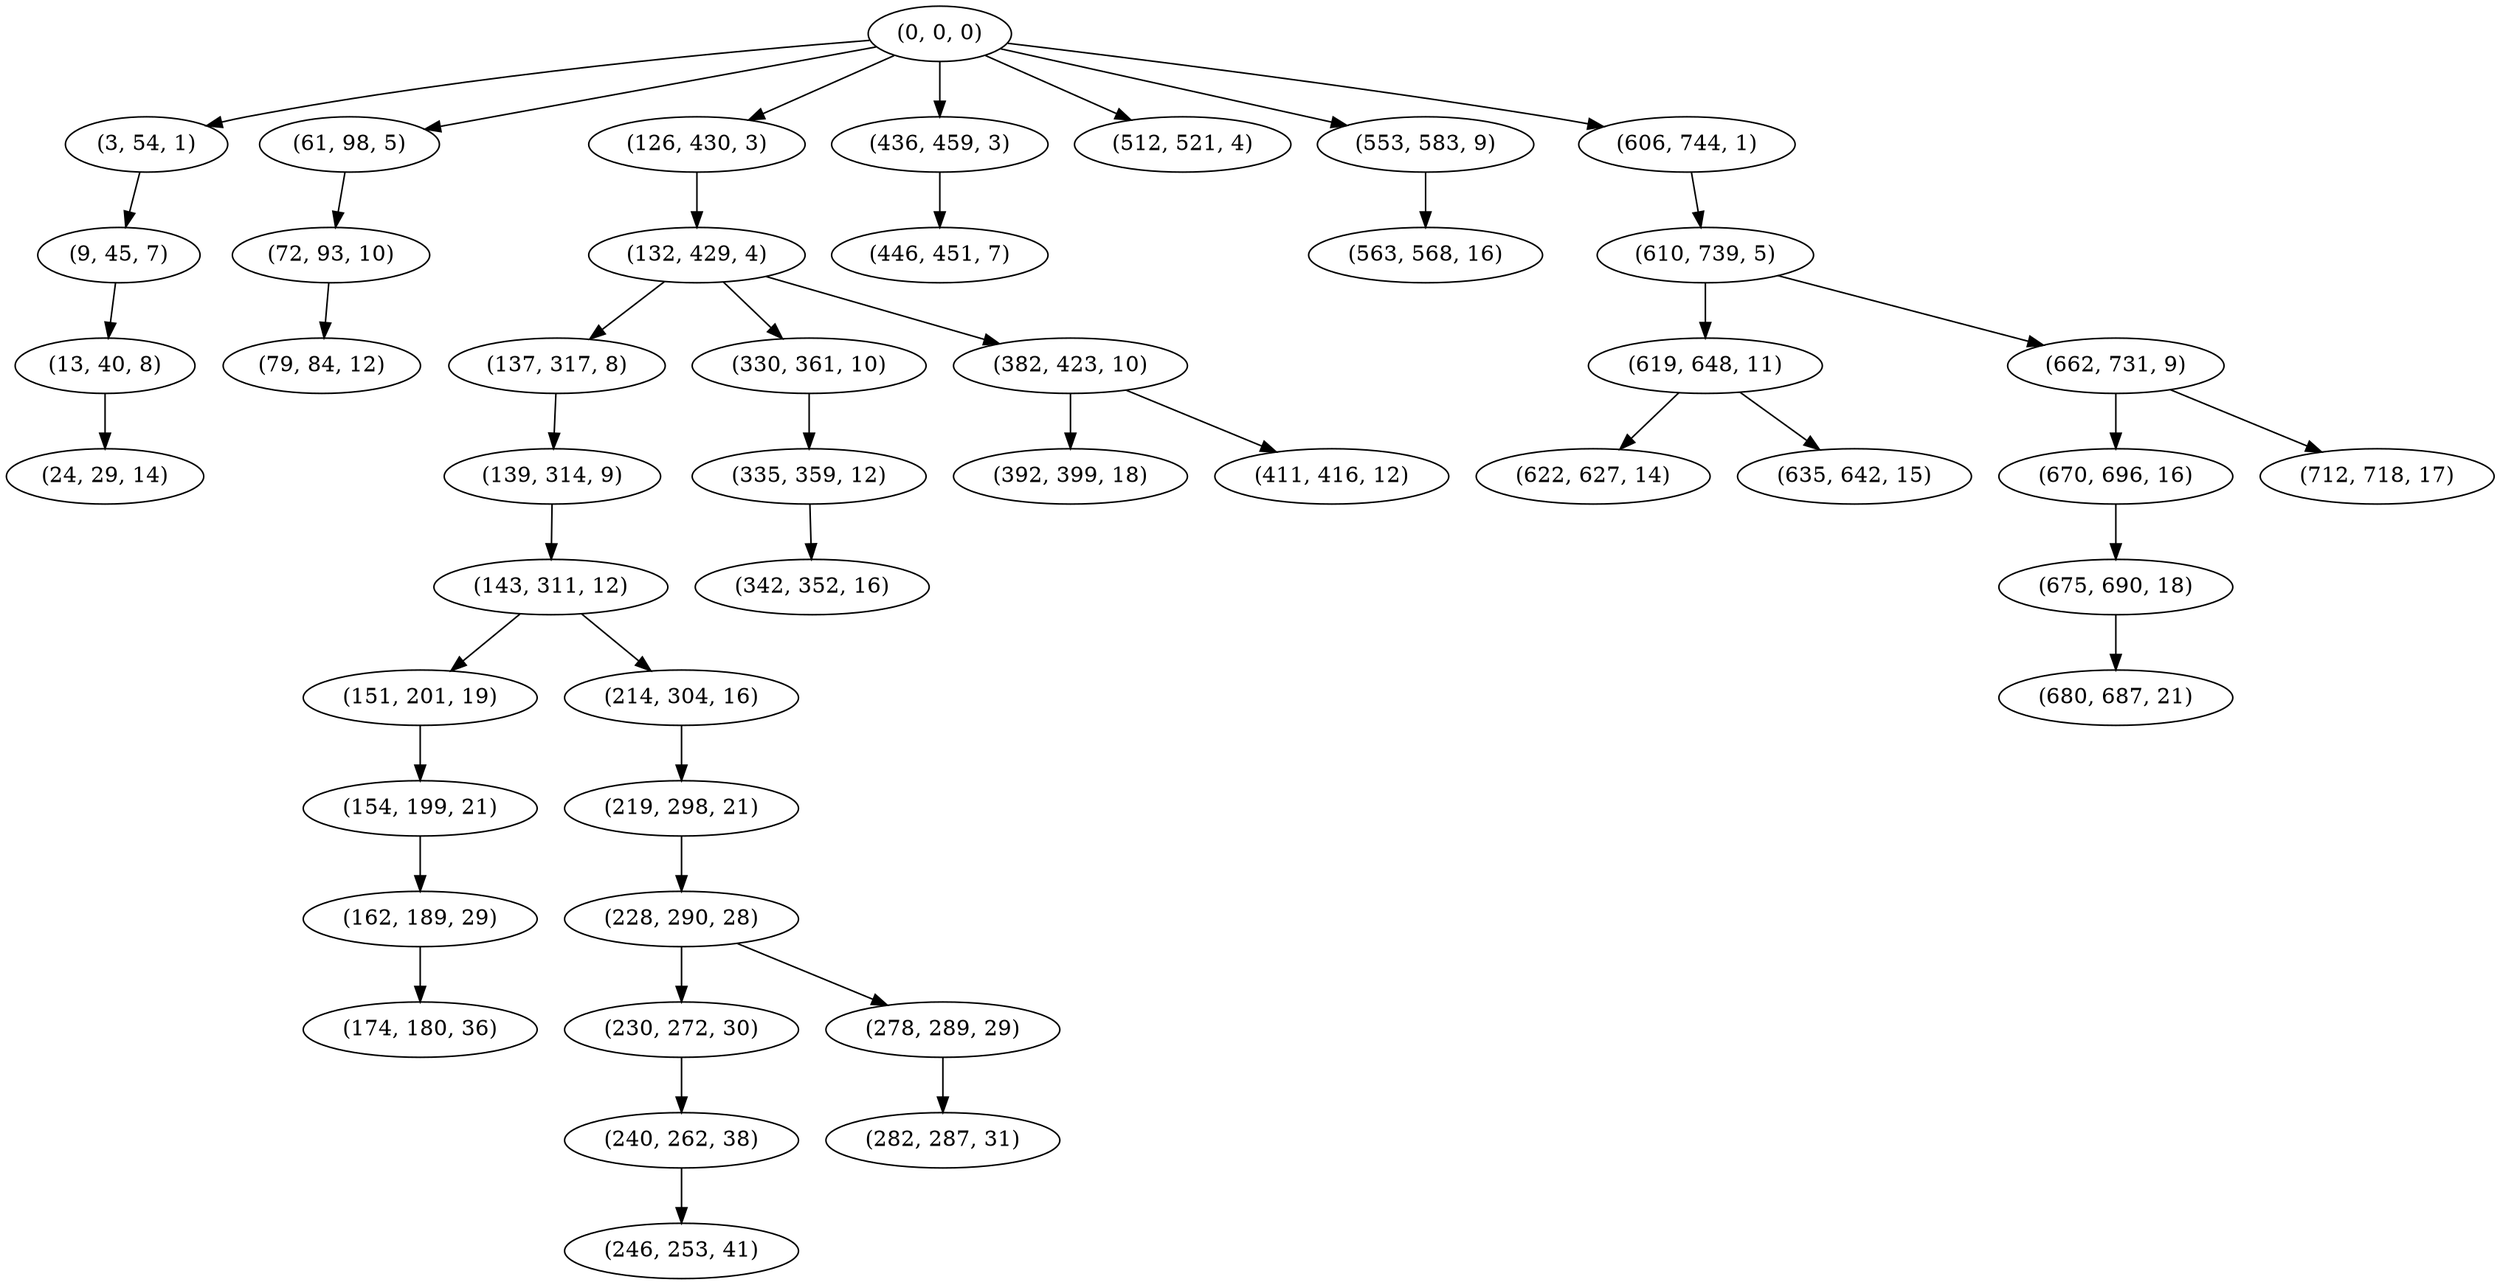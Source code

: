 digraph tree {
    "(0, 0, 0)";
    "(3, 54, 1)";
    "(9, 45, 7)";
    "(13, 40, 8)";
    "(24, 29, 14)";
    "(61, 98, 5)";
    "(72, 93, 10)";
    "(79, 84, 12)";
    "(126, 430, 3)";
    "(132, 429, 4)";
    "(137, 317, 8)";
    "(139, 314, 9)";
    "(143, 311, 12)";
    "(151, 201, 19)";
    "(154, 199, 21)";
    "(162, 189, 29)";
    "(174, 180, 36)";
    "(214, 304, 16)";
    "(219, 298, 21)";
    "(228, 290, 28)";
    "(230, 272, 30)";
    "(240, 262, 38)";
    "(246, 253, 41)";
    "(278, 289, 29)";
    "(282, 287, 31)";
    "(330, 361, 10)";
    "(335, 359, 12)";
    "(342, 352, 16)";
    "(382, 423, 10)";
    "(392, 399, 18)";
    "(411, 416, 12)";
    "(436, 459, 3)";
    "(446, 451, 7)";
    "(512, 521, 4)";
    "(553, 583, 9)";
    "(563, 568, 16)";
    "(606, 744, 1)";
    "(610, 739, 5)";
    "(619, 648, 11)";
    "(622, 627, 14)";
    "(635, 642, 15)";
    "(662, 731, 9)";
    "(670, 696, 16)";
    "(675, 690, 18)";
    "(680, 687, 21)";
    "(712, 718, 17)";
    "(0, 0, 0)" -> "(3, 54, 1)";
    "(0, 0, 0)" -> "(61, 98, 5)";
    "(0, 0, 0)" -> "(126, 430, 3)";
    "(0, 0, 0)" -> "(436, 459, 3)";
    "(0, 0, 0)" -> "(512, 521, 4)";
    "(0, 0, 0)" -> "(553, 583, 9)";
    "(0, 0, 0)" -> "(606, 744, 1)";
    "(3, 54, 1)" -> "(9, 45, 7)";
    "(9, 45, 7)" -> "(13, 40, 8)";
    "(13, 40, 8)" -> "(24, 29, 14)";
    "(61, 98, 5)" -> "(72, 93, 10)";
    "(72, 93, 10)" -> "(79, 84, 12)";
    "(126, 430, 3)" -> "(132, 429, 4)";
    "(132, 429, 4)" -> "(137, 317, 8)";
    "(132, 429, 4)" -> "(330, 361, 10)";
    "(132, 429, 4)" -> "(382, 423, 10)";
    "(137, 317, 8)" -> "(139, 314, 9)";
    "(139, 314, 9)" -> "(143, 311, 12)";
    "(143, 311, 12)" -> "(151, 201, 19)";
    "(143, 311, 12)" -> "(214, 304, 16)";
    "(151, 201, 19)" -> "(154, 199, 21)";
    "(154, 199, 21)" -> "(162, 189, 29)";
    "(162, 189, 29)" -> "(174, 180, 36)";
    "(214, 304, 16)" -> "(219, 298, 21)";
    "(219, 298, 21)" -> "(228, 290, 28)";
    "(228, 290, 28)" -> "(230, 272, 30)";
    "(228, 290, 28)" -> "(278, 289, 29)";
    "(230, 272, 30)" -> "(240, 262, 38)";
    "(240, 262, 38)" -> "(246, 253, 41)";
    "(278, 289, 29)" -> "(282, 287, 31)";
    "(330, 361, 10)" -> "(335, 359, 12)";
    "(335, 359, 12)" -> "(342, 352, 16)";
    "(382, 423, 10)" -> "(392, 399, 18)";
    "(382, 423, 10)" -> "(411, 416, 12)";
    "(436, 459, 3)" -> "(446, 451, 7)";
    "(553, 583, 9)" -> "(563, 568, 16)";
    "(606, 744, 1)" -> "(610, 739, 5)";
    "(610, 739, 5)" -> "(619, 648, 11)";
    "(610, 739, 5)" -> "(662, 731, 9)";
    "(619, 648, 11)" -> "(622, 627, 14)";
    "(619, 648, 11)" -> "(635, 642, 15)";
    "(662, 731, 9)" -> "(670, 696, 16)";
    "(662, 731, 9)" -> "(712, 718, 17)";
    "(670, 696, 16)" -> "(675, 690, 18)";
    "(675, 690, 18)" -> "(680, 687, 21)";
}
